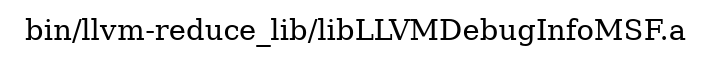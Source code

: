 digraph "bin/llvm-reduce_lib/libLLVMDebugInfoMSF.a" {
	label="bin/llvm-reduce_lib/libLLVMDebugInfoMSF.a";
	rankdir=LR;

}
